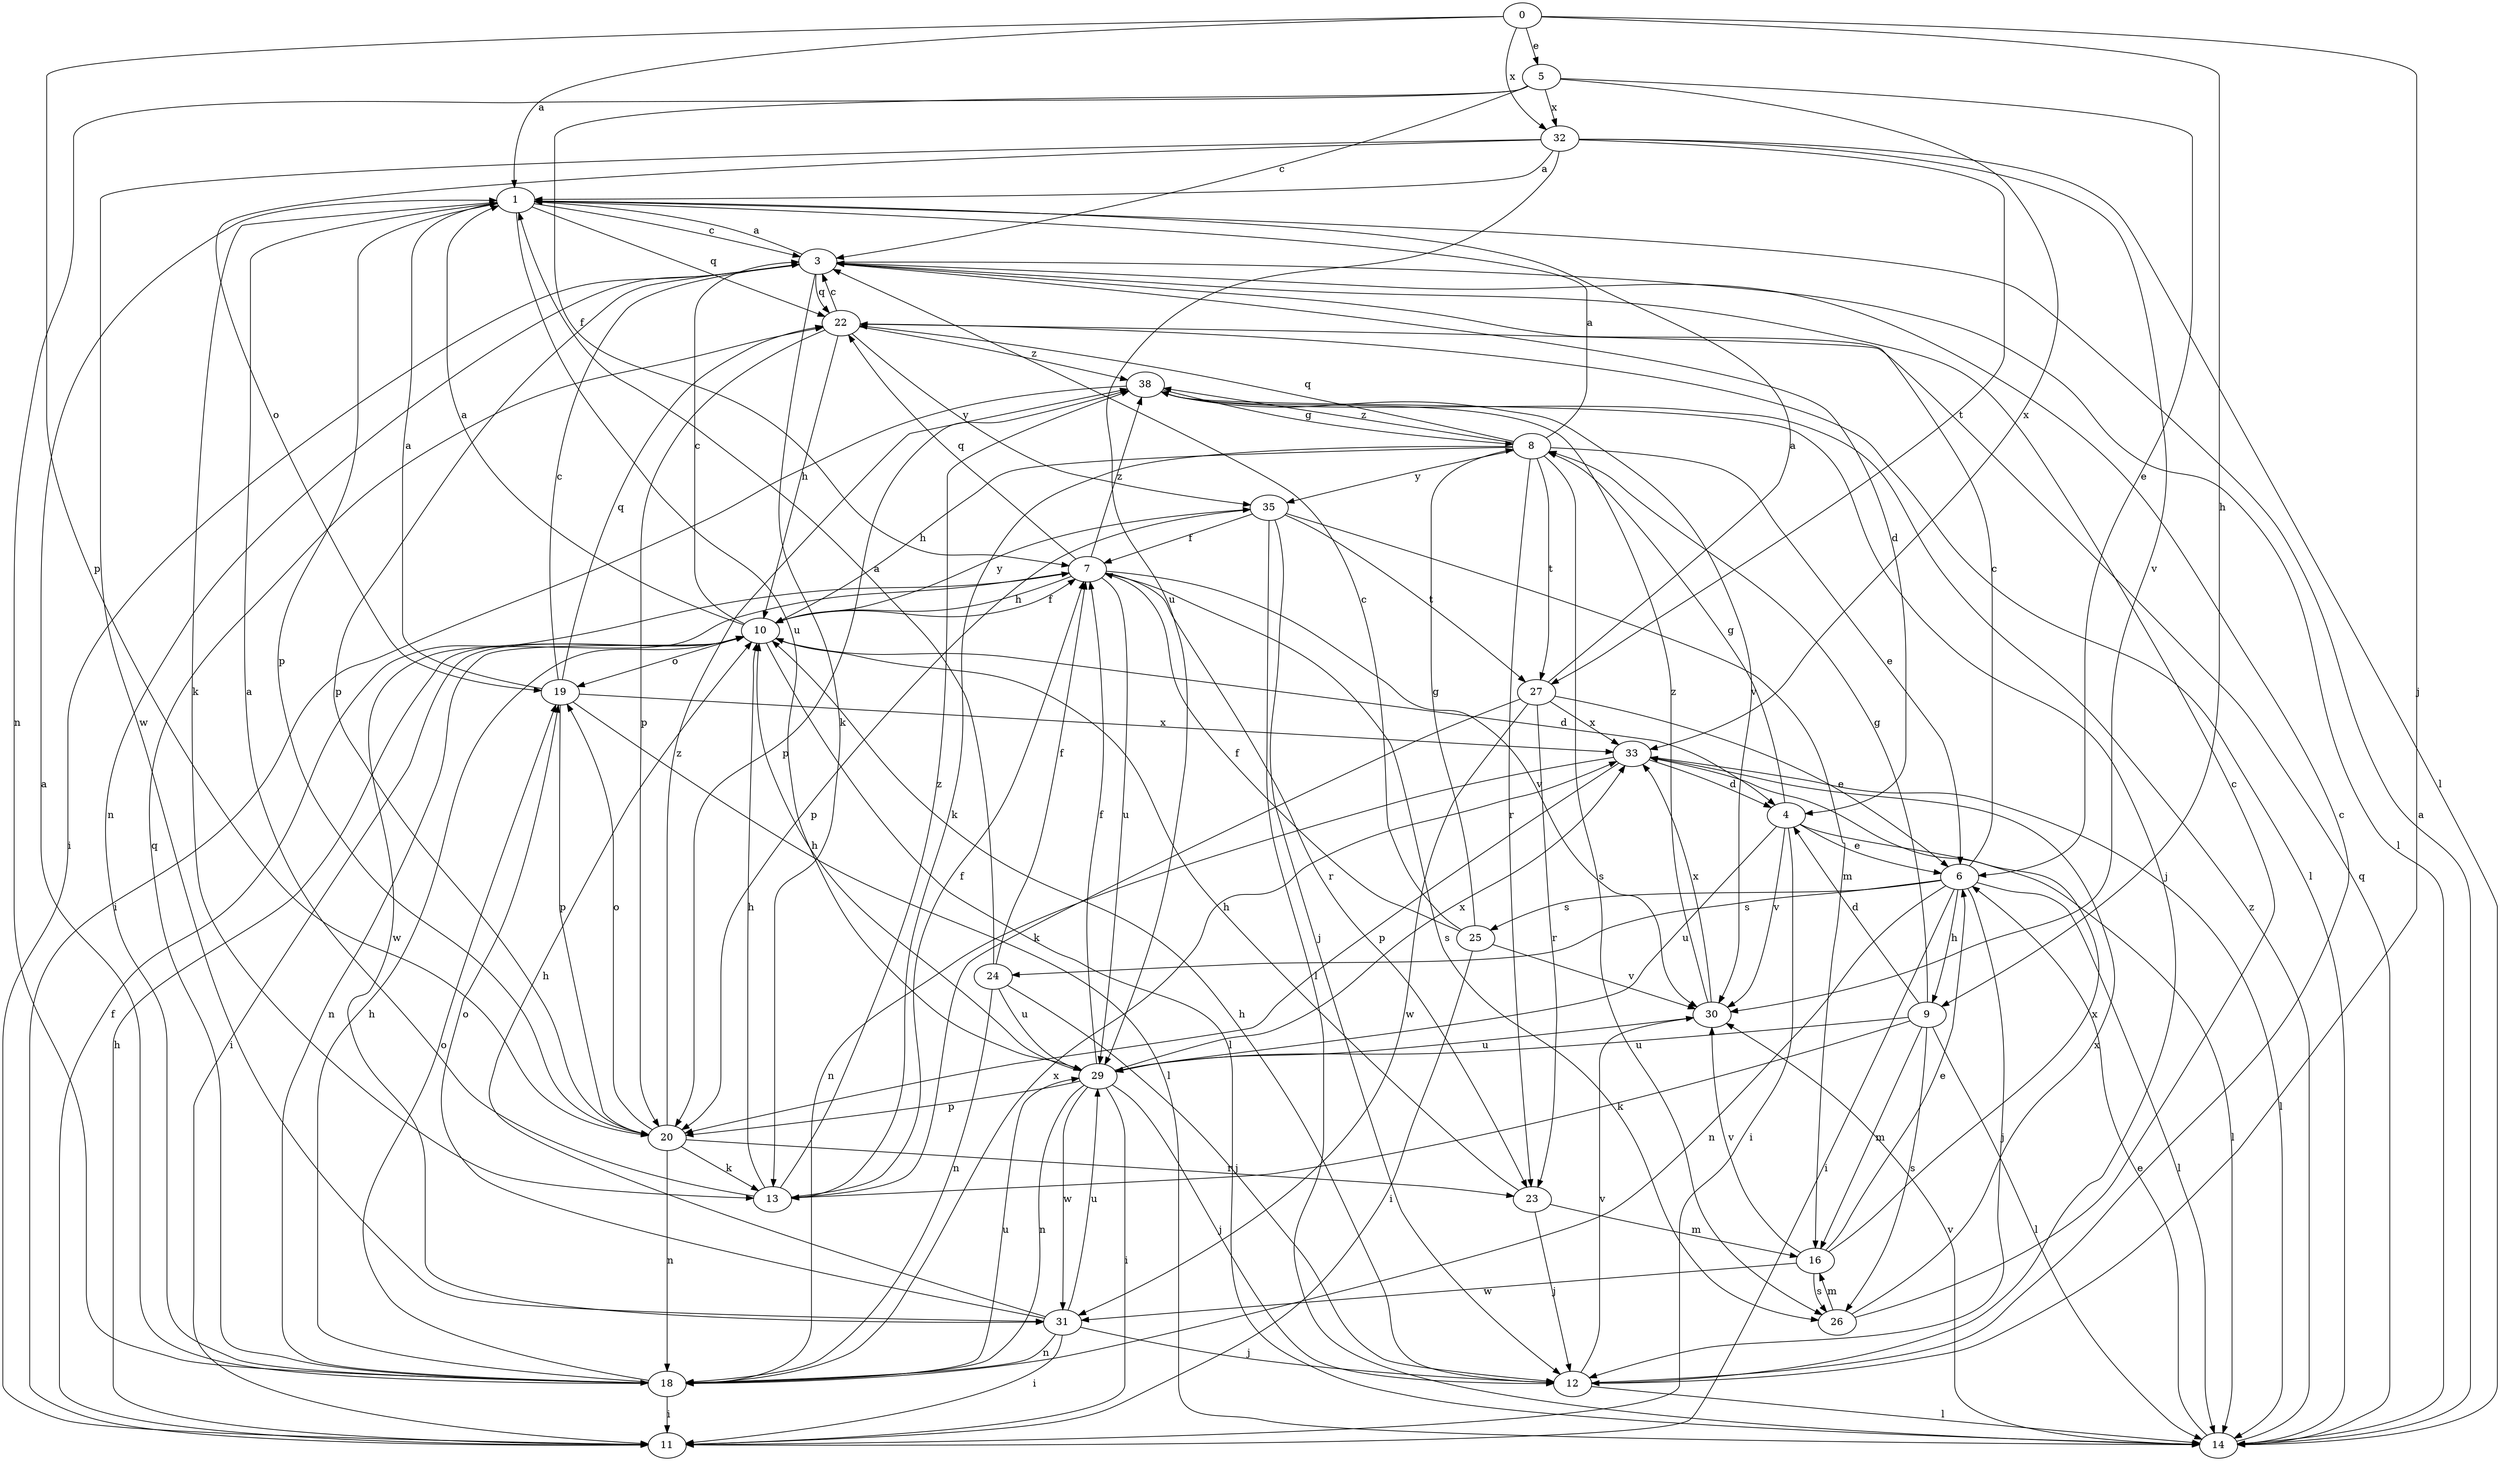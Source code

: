 strict digraph  {
0;
1;
3;
4;
5;
6;
7;
8;
9;
10;
11;
12;
13;
14;
16;
18;
19;
20;
22;
23;
24;
25;
26;
27;
29;
30;
31;
32;
33;
35;
38;
0 -> 1  [label=a];
0 -> 5  [label=e];
0 -> 9  [label=h];
0 -> 12  [label=j];
0 -> 20  [label=p];
0 -> 32  [label=x];
1 -> 3  [label=c];
1 -> 13  [label=k];
1 -> 20  [label=p];
1 -> 22  [label=q];
1 -> 29  [label=u];
3 -> 1  [label=a];
3 -> 4  [label=d];
3 -> 11  [label=i];
3 -> 13  [label=k];
3 -> 14  [label=l];
3 -> 18  [label=n];
3 -> 20  [label=p];
3 -> 22  [label=q];
4 -> 6  [label=e];
4 -> 8  [label=g];
4 -> 11  [label=i];
4 -> 14  [label=l];
4 -> 29  [label=u];
4 -> 30  [label=v];
5 -> 3  [label=c];
5 -> 6  [label=e];
5 -> 7  [label=f];
5 -> 18  [label=n];
5 -> 32  [label=x];
5 -> 33  [label=x];
6 -> 3  [label=c];
6 -> 9  [label=h];
6 -> 11  [label=i];
6 -> 12  [label=j];
6 -> 14  [label=l];
6 -> 18  [label=n];
6 -> 24  [label=s];
6 -> 25  [label=s];
7 -> 10  [label=h];
7 -> 22  [label=q];
7 -> 23  [label=r];
7 -> 26  [label=s];
7 -> 29  [label=u];
7 -> 30  [label=v];
7 -> 31  [label=w];
7 -> 38  [label=z];
8 -> 1  [label=a];
8 -> 6  [label=e];
8 -> 10  [label=h];
8 -> 13  [label=k];
8 -> 22  [label=q];
8 -> 23  [label=r];
8 -> 26  [label=s];
8 -> 27  [label=t];
8 -> 35  [label=y];
8 -> 38  [label=z];
9 -> 4  [label=d];
9 -> 8  [label=g];
9 -> 13  [label=k];
9 -> 14  [label=l];
9 -> 16  [label=m];
9 -> 26  [label=s];
9 -> 29  [label=u];
10 -> 1  [label=a];
10 -> 3  [label=c];
10 -> 4  [label=d];
10 -> 7  [label=f];
10 -> 11  [label=i];
10 -> 14  [label=l];
10 -> 18  [label=n];
10 -> 19  [label=o];
10 -> 35  [label=y];
11 -> 7  [label=f];
11 -> 10  [label=h];
12 -> 3  [label=c];
12 -> 10  [label=h];
12 -> 14  [label=l];
12 -> 30  [label=v];
13 -> 1  [label=a];
13 -> 7  [label=f];
13 -> 10  [label=h];
13 -> 38  [label=z];
14 -> 1  [label=a];
14 -> 6  [label=e];
14 -> 22  [label=q];
14 -> 30  [label=v];
14 -> 38  [label=z];
16 -> 6  [label=e];
16 -> 26  [label=s];
16 -> 30  [label=v];
16 -> 31  [label=w];
16 -> 33  [label=x];
18 -> 1  [label=a];
18 -> 10  [label=h];
18 -> 11  [label=i];
18 -> 19  [label=o];
18 -> 22  [label=q];
18 -> 29  [label=u];
18 -> 33  [label=x];
19 -> 1  [label=a];
19 -> 3  [label=c];
19 -> 14  [label=l];
19 -> 20  [label=p];
19 -> 22  [label=q];
19 -> 33  [label=x];
20 -> 13  [label=k];
20 -> 18  [label=n];
20 -> 19  [label=o];
20 -> 23  [label=r];
20 -> 38  [label=z];
22 -> 3  [label=c];
22 -> 10  [label=h];
22 -> 14  [label=l];
22 -> 20  [label=p];
22 -> 35  [label=y];
22 -> 38  [label=z];
23 -> 10  [label=h];
23 -> 12  [label=j];
23 -> 16  [label=m];
24 -> 1  [label=a];
24 -> 7  [label=f];
24 -> 12  [label=j];
24 -> 18  [label=n];
24 -> 29  [label=u];
25 -> 3  [label=c];
25 -> 7  [label=f];
25 -> 8  [label=g];
25 -> 11  [label=i];
25 -> 30  [label=v];
26 -> 3  [label=c];
26 -> 16  [label=m];
26 -> 33  [label=x];
27 -> 1  [label=a];
27 -> 6  [label=e];
27 -> 13  [label=k];
27 -> 23  [label=r];
27 -> 31  [label=w];
27 -> 33  [label=x];
29 -> 7  [label=f];
29 -> 10  [label=h];
29 -> 11  [label=i];
29 -> 12  [label=j];
29 -> 18  [label=n];
29 -> 20  [label=p];
29 -> 31  [label=w];
29 -> 33  [label=x];
30 -> 29  [label=u];
30 -> 33  [label=x];
30 -> 38  [label=z];
31 -> 10  [label=h];
31 -> 11  [label=i];
31 -> 12  [label=j];
31 -> 18  [label=n];
31 -> 19  [label=o];
31 -> 29  [label=u];
32 -> 1  [label=a];
32 -> 14  [label=l];
32 -> 19  [label=o];
32 -> 27  [label=t];
32 -> 29  [label=u];
32 -> 30  [label=v];
32 -> 31  [label=w];
33 -> 4  [label=d];
33 -> 14  [label=l];
33 -> 18  [label=n];
33 -> 20  [label=p];
35 -> 7  [label=f];
35 -> 12  [label=j];
35 -> 14  [label=l];
35 -> 16  [label=m];
35 -> 20  [label=p];
35 -> 27  [label=t];
38 -> 8  [label=g];
38 -> 11  [label=i];
38 -> 12  [label=j];
38 -> 20  [label=p];
38 -> 30  [label=v];
}
